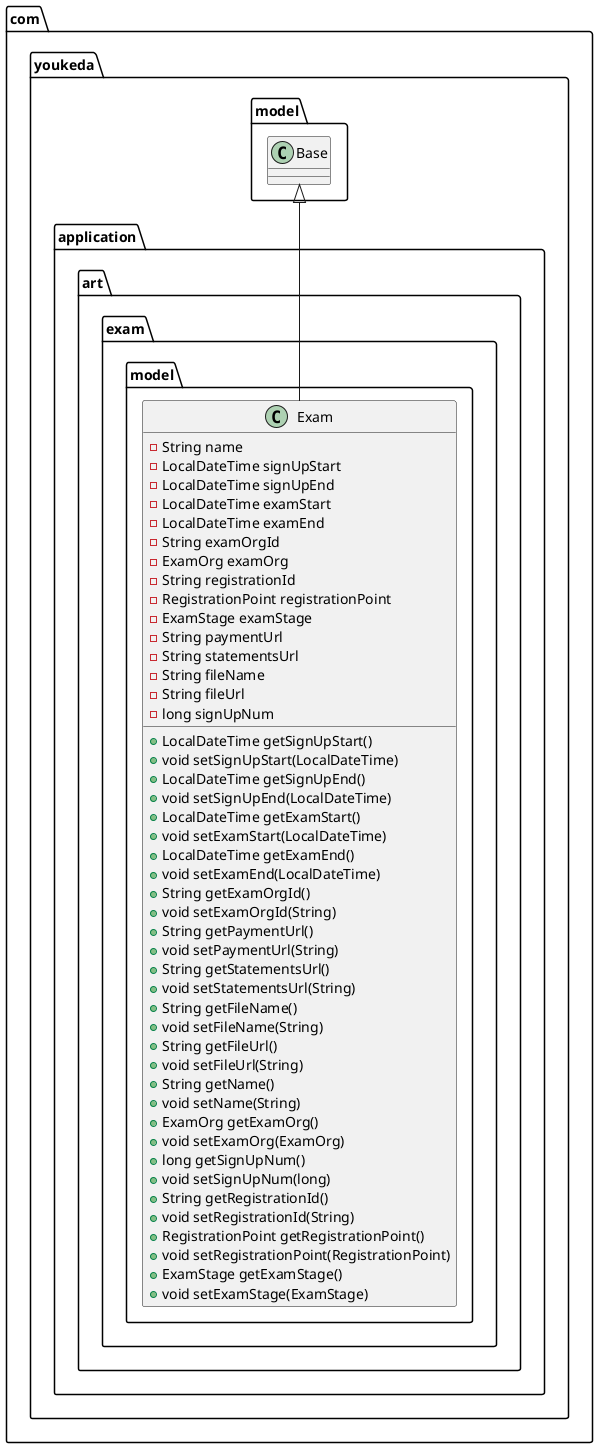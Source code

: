 @startuml
class com.youkeda.application.art.exam.model.Exam {
- String name
- LocalDateTime signUpStart
- LocalDateTime signUpEnd
- LocalDateTime examStart
- LocalDateTime examEnd
- String examOrgId
- ExamOrg examOrg
- String registrationId
- RegistrationPoint registrationPoint
- ExamStage examStage
- String paymentUrl
- String statementsUrl
- String fileName
- String fileUrl
- long signUpNum
+ LocalDateTime getSignUpStart()
+ void setSignUpStart(LocalDateTime)
+ LocalDateTime getSignUpEnd()
+ void setSignUpEnd(LocalDateTime)
+ LocalDateTime getExamStart()
+ void setExamStart(LocalDateTime)
+ LocalDateTime getExamEnd()
+ void setExamEnd(LocalDateTime)
+ String getExamOrgId()
+ void setExamOrgId(String)
+ String getPaymentUrl()
+ void setPaymentUrl(String)
+ String getStatementsUrl()
+ void setStatementsUrl(String)
+ String getFileName()
+ void setFileName(String)
+ String getFileUrl()
+ void setFileUrl(String)
+ String getName()
+ void setName(String)
+ ExamOrg getExamOrg()
+ void setExamOrg(ExamOrg)
+ long getSignUpNum()
+ void setSignUpNum(long)
+ String getRegistrationId()
+ void setRegistrationId(String)
+ RegistrationPoint getRegistrationPoint()
+ void setRegistrationPoint(RegistrationPoint)
+ ExamStage getExamStage()
+ void setExamStage(ExamStage)
}


com.youkeda.model.Base <|-- com.youkeda.application.art.exam.model.Exam
@enduml